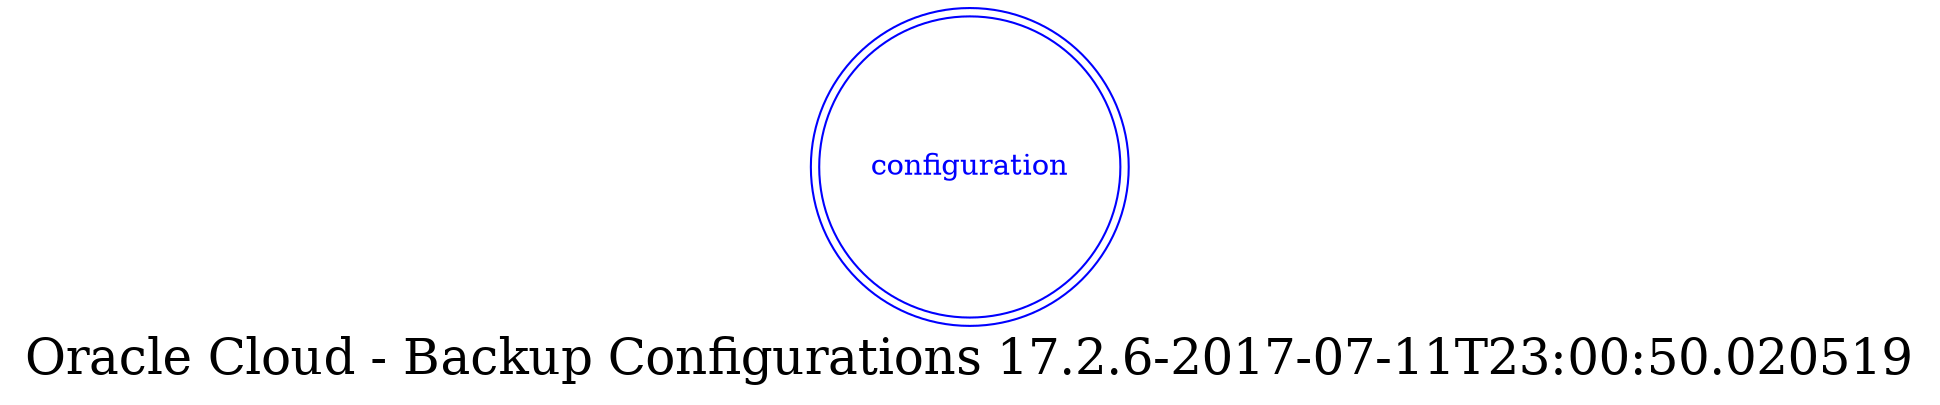 digraph LexiconGraph {
graph[label="Oracle Cloud - Backup Configurations 17.2.6-2017-07-11T23:00:50.020519", fontsize=24]
splines=true
"configuration" [color=blue, fontcolor=blue, shape=doublecircle]
}
